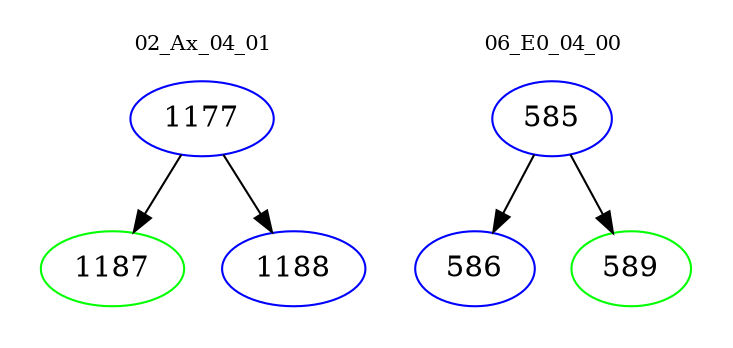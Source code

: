 digraph{
subgraph cluster_0 {
color = white
label = "02_Ax_04_01";
fontsize=10;
T0_1177 [label="1177", color="blue"]
T0_1177 -> T0_1187 [color="black"]
T0_1187 [label="1187", color="green"]
T0_1177 -> T0_1188 [color="black"]
T0_1188 [label="1188", color="blue"]
}
subgraph cluster_1 {
color = white
label = "06_E0_04_00";
fontsize=10;
T1_585 [label="585", color="blue"]
T1_585 -> T1_586 [color="black"]
T1_586 [label="586", color="blue"]
T1_585 -> T1_589 [color="black"]
T1_589 [label="589", color="green"]
}
}

